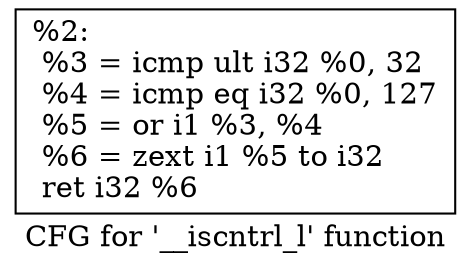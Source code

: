 digraph "CFG for '__iscntrl_l' function" {
	label="CFG for '__iscntrl_l' function";

	Node0x1ecd040 [shape=record,label="{%2:\l  %3 = icmp ult i32 %0, 32\l  %4 = icmp eq i32 %0, 127\l  %5 = or i1 %3, %4\l  %6 = zext i1 %5 to i32\l  ret i32 %6\l}"];
}
